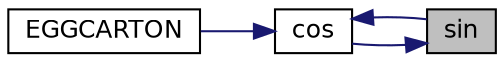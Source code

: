 digraph "sin"
{
 // INTERACTIVE_SVG=YES
 // LATEX_PDF_SIZE
  bgcolor="transparent";
  edge [fontname="Helvetica",fontsize="12",labelfontname="Helvetica",labelfontsize="12"];
  node [fontname="Helvetica",fontsize="12",shape=record];
  rankdir="RL";
  Node1 [label="sin",height=0.2,width=0.4,color="black", fillcolor="grey75", style="filled", fontcolor="black",tooltip=" "];
  Node1 -> Node2 [dir="back",color="midnightblue",fontsize="12",style="solid",fontname="Helvetica"];
  Node2 [label="cos",height=0.2,width=0.4,color="black",URL="$autodiff_8libmd_8cc_ad7bdaf61a457836d313298fa3b23aa23.html#ad7bdaf61a457836d313298fa3b23aa23",tooltip=" "];
  Node2 -> Node3 [dir="back",color="midnightblue",fontsize="12",style="solid",fontname="Helvetica"];
  Node3 [label="EGGCARTON",height=0.2,width=0.4,color="black",URL="$mongepatches_8libmd_8cc_a7e124d9554d14ed2794809c926722ab1.html#a7e124d9554d14ed2794809c926722ab1",tooltip=" "];
  Node2 -> Node1 [dir="back",color="midnightblue",fontsize="12",style="solid",fontname="Helvetica"];
}

